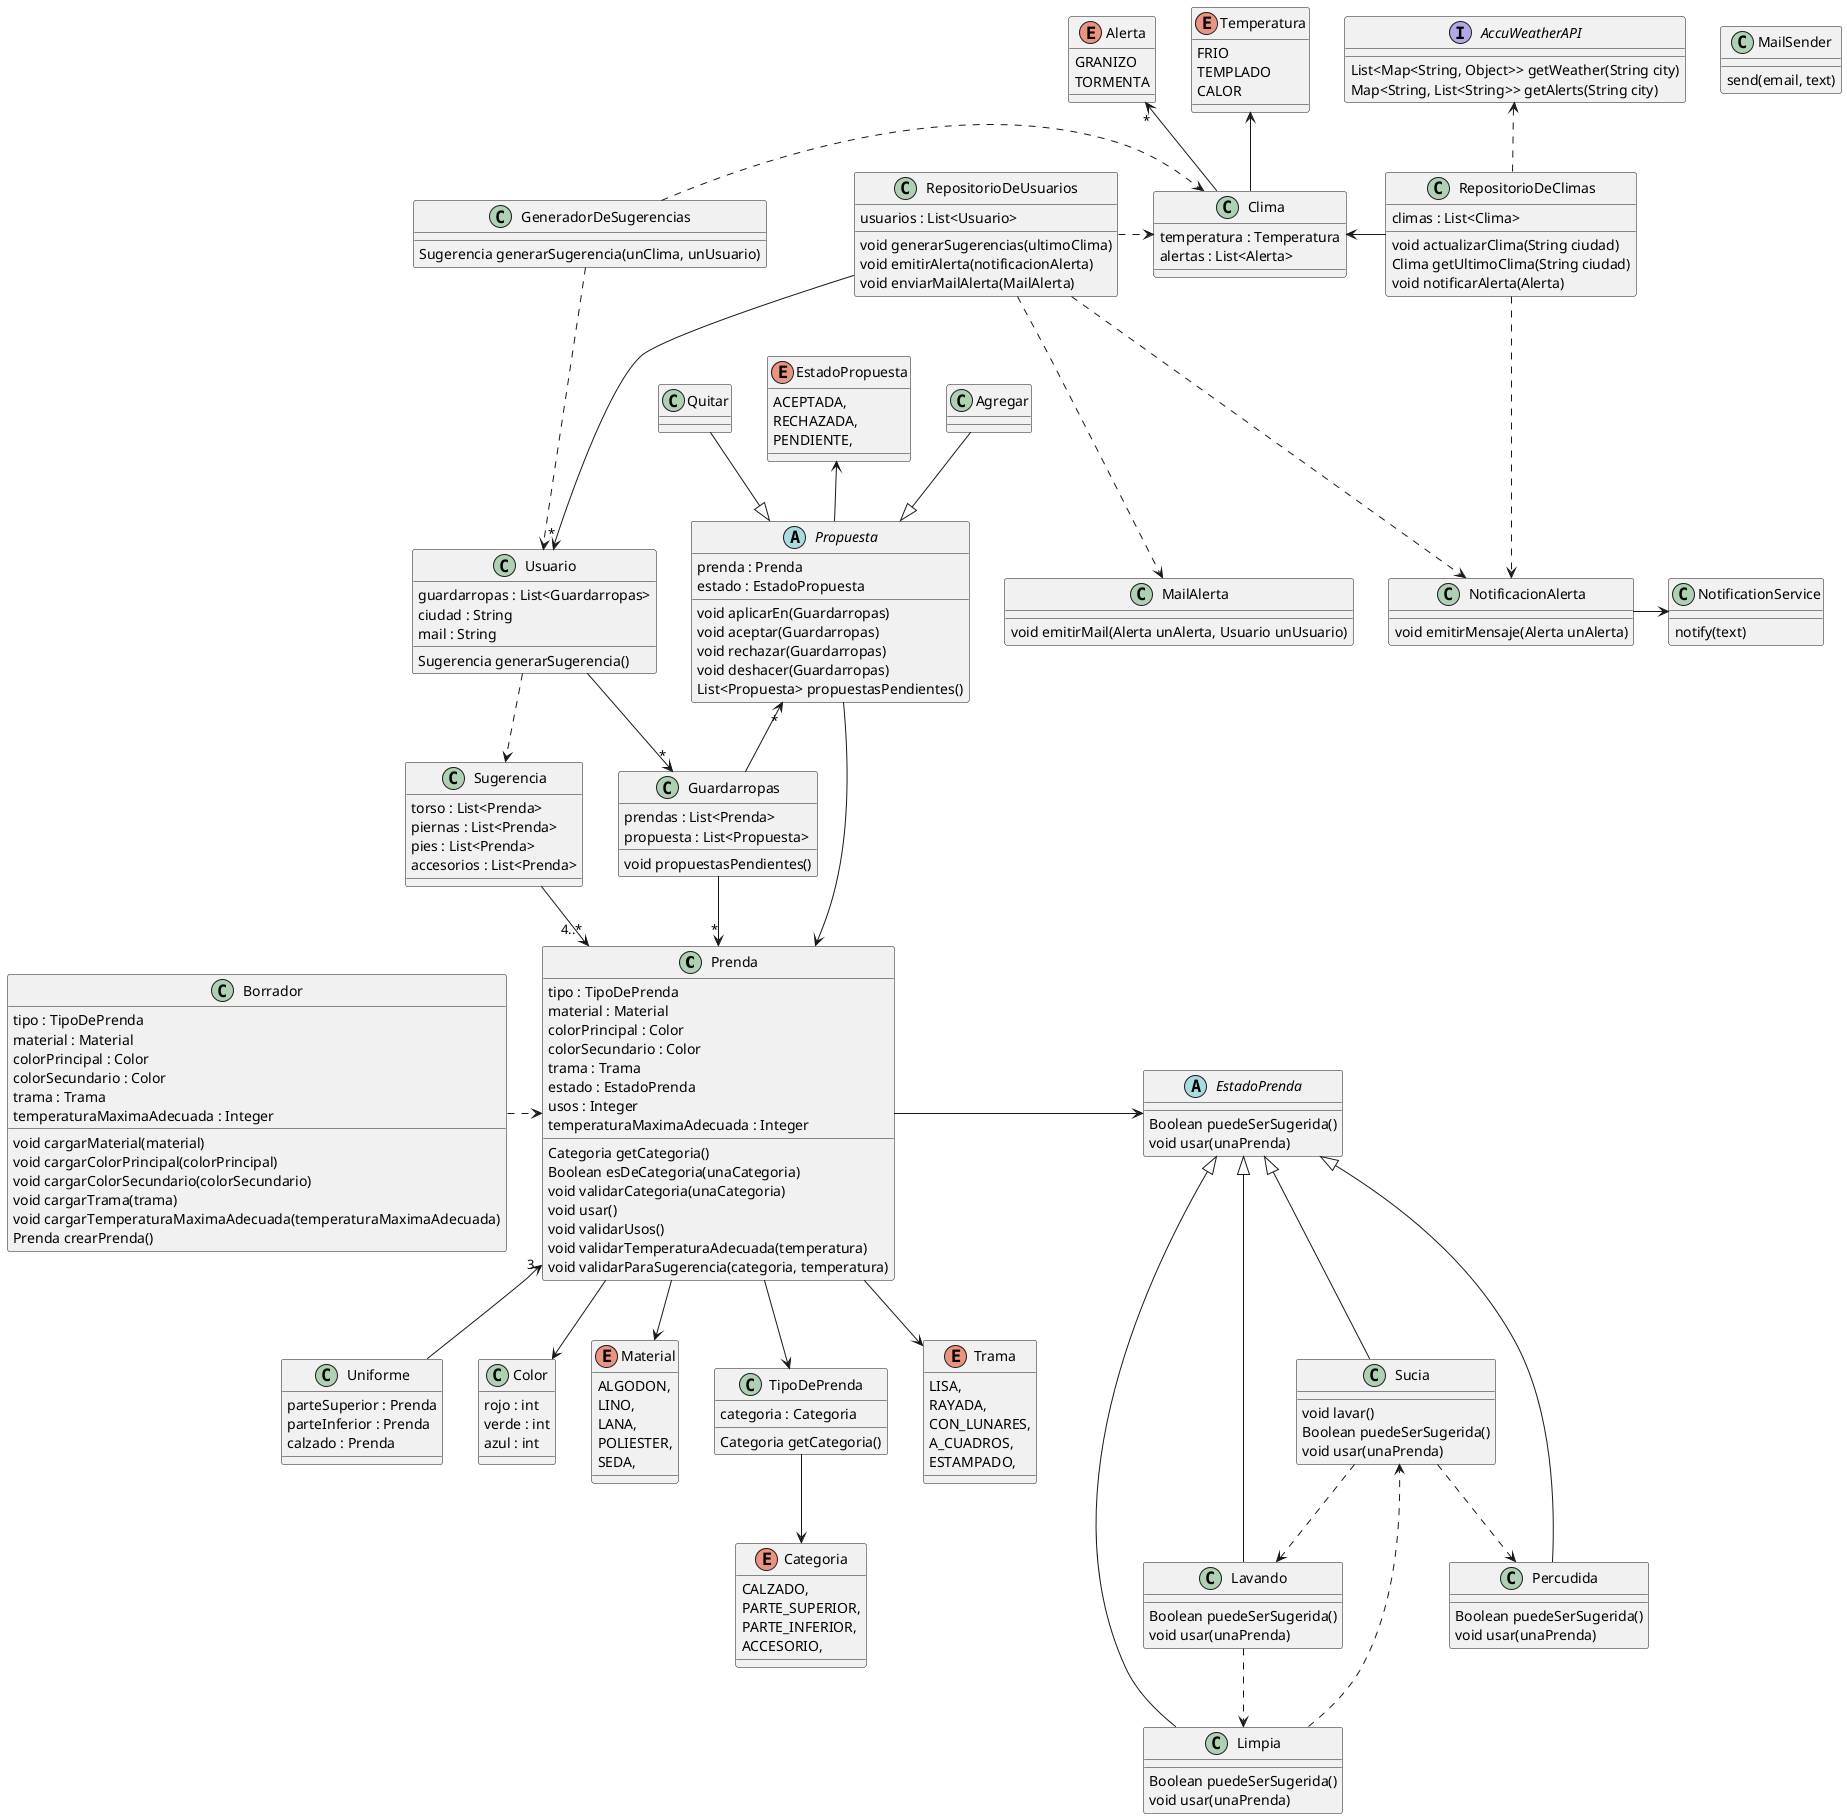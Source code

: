 @startuml QMP6

class Prenda {
  tipo : TipoDePrenda
  material : Material
  colorPrincipal : Color
  colorSecundario : Color
  trama : Trama
  estado : EstadoPrenda
  usos : Integer
  temperaturaMaximaAdecuada : Integer

  Categoria getCategoria()
  Boolean esDeCategoria(unaCategoria)
  void validarCategoria(unaCategoria)
  void usar()
  void validarUsos()
  void validarTemperaturaAdecuada(temperatura)
  void validarParaSugerencia(categoria, temperatura)
}


class Color {
  rojo : int
  verde : int
  azul : int 
}

enum Categoria {
  CALZADO,
  PARTE_SUPERIOR,
  PARTE_INFERIOR,
  ACCESORIO,
}

enum Material {
  ALGODON,
  LINO,
  LANA,
  POLIESTER,
  SEDA,
}

class TipoDePrenda {
  categoria : Categoria  
  
  Categoria getCategoria()
}

Prenda --> Material
Prenda --> TipoDePrenda
Prenda --> Color
TipoDePrenda --> Categoria
' Prenda conoce su Material
' Prenda --> "1" Categoria


enum Trama{
  LISA,
  RAYADA,
  CON_LUNARES,
  A_CUADROS,
  ESTAMPADO,
}

' Trama corresponde a la tela, eso quiere decir que
' corresponde al Material? De ser asi debemos agregarle comportamiento
' al enum de Material creo
' IMO: Hay que agregarlo directamente a la prenda como propiedad
Prenda --> Trama

' El borrador deberia ser una clase "parecida" a la Prenda, e
' incluso dentro de su constructor, podemos hacer las validaciones
' de los datos para crear a la prenda desde alli

class Borrador {
  tipo : TipoDePrenda
  material : Material
  colorPrincipal : Color
  colorSecundario : Color
  trama : Trama
  temperaturaMaximaAdecuada : Integer

  void cargarMaterial(material)
  void cargarColorPrincipal(colorPrincipal)
  void cargarColorSecundario(colorSecundario)
  void cargarTrama(trama)
  void cargarTemperaturaMaximaAdecuada(temperaturaMaximaAdecuada)
  Prenda crearPrenda()
}

class Uniforme {
  parteSuperior : Prenda
  parteInferior : Prenda
  calzado : Prenda
}

Borrador .right.> Prenda
Uniforme -up->"3" Prenda


class Sugerencia {
  torso : List<Prenda>
  piernas : List<Prenda>
  pies : List<Prenda>
  accesorios : List<Prenda>
}


Sugerencia -down-> "4..*" Prenda


' Para la segunda parte usamos el patron State

abstract EstadoPrenda {
  Boolean puedeSerSugerida()
  void usar(unaPrenda)
}

class Sucia {
  void lavar()
  Boolean puedeSerSugerida()
  void usar(unaPrenda)
}

class Percudida {
  Boolean puedeSerSugerida()
  void usar(unaPrenda)
}

class Limpia {
  Boolean puedeSerSugerida()
  void usar(unaPrenda)
}

class Lavando {
  Boolean puedeSerSugerida()
  void usar(unaPrenda)
}
' No esta clara la transicion de estado que tiene el estado Lavando
' por lo que decidimos que mientras se esta lavando se pueda usar
' y cuando eso suceda, pasara a Limpia

EstadoPrenda <|-- Sucia
EstadoPrenda <|-- Percudida
EstadoPrenda <|-- Limpia
EstadoPrenda <|-- Lavando

Sucia ..> Percudida
Sucia ..> Lavando
Lavando ..> Limpia
Limpia ..> Sucia

Prenda -right-> EstadoPrenda

class Guardarropas {
  prendas : List<Prenda>
  propuesta : List<Propuesta>
  void propuestasPendientes()
}

' Se consiguen las propuestas existentes con getPropuestas

class Usuario {
  guardarropas : List<Guardarropas>
  ciudad : String
  mail : String
  Sugerencia generarSugerencia()
}

abstract class Propuesta {
  prenda : Prenda
  estado : EstadoPropuesta
  void aplicarEn(Guardarropas)
  void aceptar(Guardarropas)
  void rechazar(Guardarropas)
  void deshacer(Guardarropas)
  List<Propuesta> propuestasPendientes()
}

class Agregar {
}

class Quitar {
}

enum EstadoPropuesta{
  ACEPTADA,
  RECHAZADA,
  PENDIENTE,
}

Guardarropas --> "*" Prenda
Usuario --> "*" Guardarropas
Guardarropas -up-> "*" Propuesta
Propuesta -up-> EstadoPropuesta
Propuesta --> Prenda

Agregar --|> Propuesta
Quitar --|> Propuesta

interface AccuWeatherAPI {
  List<Map<String, Object>> getWeather(String city)
  Map<String, List<String>> getAlerts(String city)
}

GeneradorDeSugerencias .right.> Clima
RepositorioDeClimas .up.> AccuWeatherAPI

class RepositorioDeUsuarios{
  usuarios : List<Usuario>
  void generarSugerencias(ultimoClima)
  void emitirAlerta(notificacionAlerta)
  void enviarMailAlerta(MailAlerta)
}

RepositorioDeUsuarios -down-> "*" Usuario
RepositorioDeUsuarios .right.> Clima

class Clima {
  temperatura : Temperatura
  alertas : List<Alerta>
}

enum Temperatura {
  FRIO
  TEMPLADO
  CALOR
}

enum Alerta {
  GRANIZO
  TORMENTA
}

class RepositorioDeClimas {
  climas : List<Clima>
  void actualizarClima(String ciudad)
  Clima getUltimoClima(String ciudad)
  void notificarAlerta(Alerta)
}

class GeneradorDeSugerencias {
  Sugerencia generarSugerencia(unClima, unUsuario)
}

Clima -up-> "*" Alerta
Clima -up-> Temperatura
RepositorioDeClimas -left-> Clima
' RepositorioDeClimas ...> RepositorioDeUsuarios
GeneradorDeSugerencias ...> Usuario
' Usuario ..> GeneradorDeSugerencias

Usuario ..> Sugerencia

class NotificacionAlerta {
  void emitirMensaje(Alerta unAlerta)
}

class NotificationService{
  notify(text)
}

RepositorioDeClimas ...> NotificacionAlerta
NotificacionAlerta -> NotificationService
RepositorioDeUsuarios ...> NotificacionAlerta

class MailAlerta{
  void emitirMail(Alerta unAlerta, Usuario unUsuario)
}

class MailSender{
  send(email, text)
}

RepositorioDeUsuarios ...> MailAlerta

@enduml
